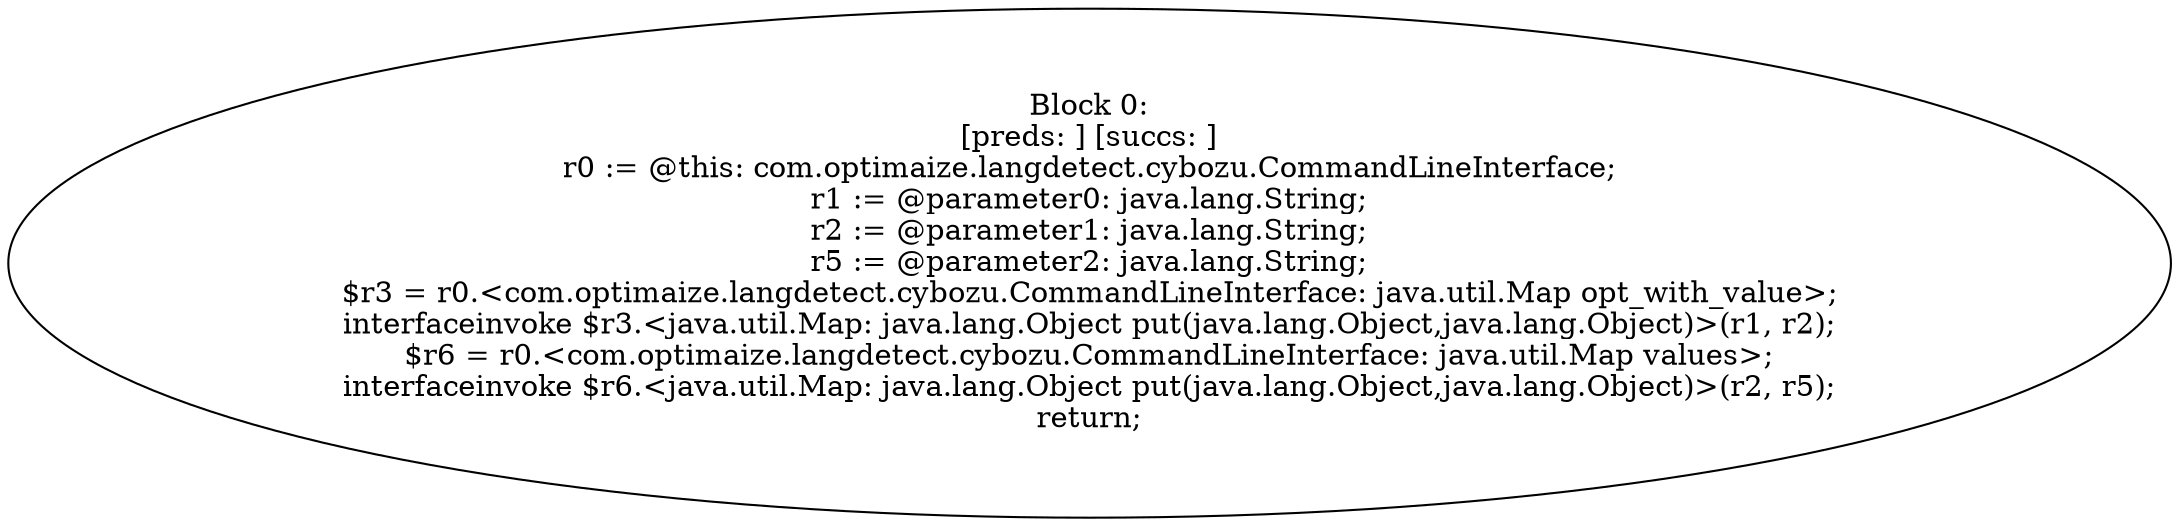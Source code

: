 digraph "unitGraph" {
    "Block 0:
[preds: ] [succs: ]
r0 := @this: com.optimaize.langdetect.cybozu.CommandLineInterface;
r1 := @parameter0: java.lang.String;
r2 := @parameter1: java.lang.String;
r5 := @parameter2: java.lang.String;
$r3 = r0.<com.optimaize.langdetect.cybozu.CommandLineInterface: java.util.Map opt_with_value>;
interfaceinvoke $r3.<java.util.Map: java.lang.Object put(java.lang.Object,java.lang.Object)>(r1, r2);
$r6 = r0.<com.optimaize.langdetect.cybozu.CommandLineInterface: java.util.Map values>;
interfaceinvoke $r6.<java.util.Map: java.lang.Object put(java.lang.Object,java.lang.Object)>(r2, r5);
return;
"
}
